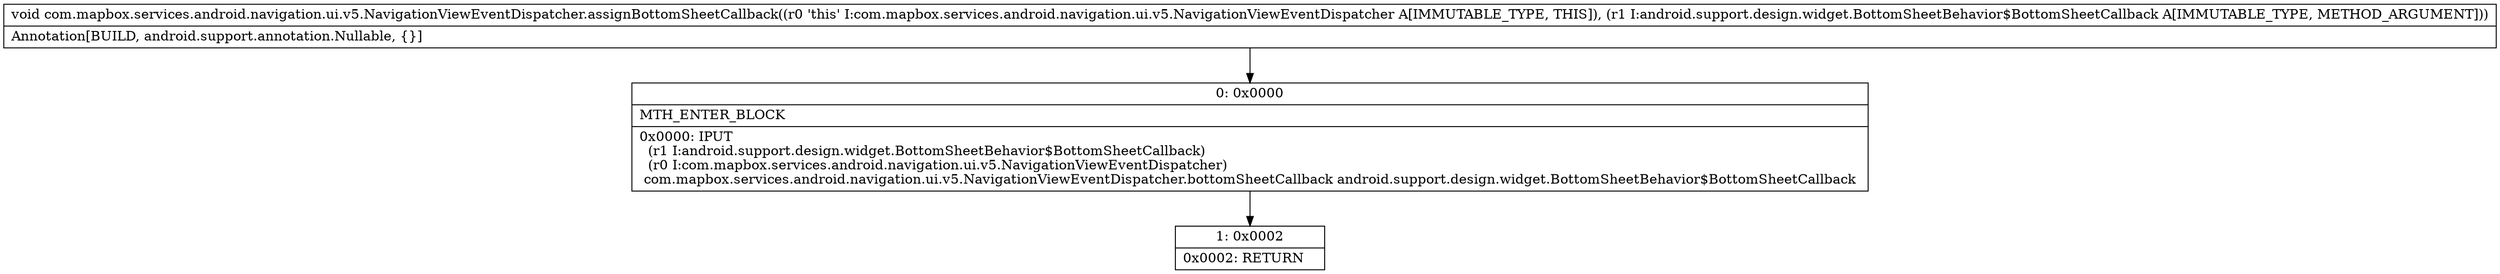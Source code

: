 digraph "CFG forcom.mapbox.services.android.navigation.ui.v5.NavigationViewEventDispatcher.assignBottomSheetCallback(Landroid\/support\/design\/widget\/BottomSheetBehavior$BottomSheetCallback;)V" {
Node_0 [shape=record,label="{0\:\ 0x0000|MTH_ENTER_BLOCK\l|0x0000: IPUT  \l  (r1 I:android.support.design.widget.BottomSheetBehavior$BottomSheetCallback)\l  (r0 I:com.mapbox.services.android.navigation.ui.v5.NavigationViewEventDispatcher)\l com.mapbox.services.android.navigation.ui.v5.NavigationViewEventDispatcher.bottomSheetCallback android.support.design.widget.BottomSheetBehavior$BottomSheetCallback \l}"];
Node_1 [shape=record,label="{1\:\ 0x0002|0x0002: RETURN   \l}"];
MethodNode[shape=record,label="{void com.mapbox.services.android.navigation.ui.v5.NavigationViewEventDispatcher.assignBottomSheetCallback((r0 'this' I:com.mapbox.services.android.navigation.ui.v5.NavigationViewEventDispatcher A[IMMUTABLE_TYPE, THIS]), (r1 I:android.support.design.widget.BottomSheetBehavior$BottomSheetCallback A[IMMUTABLE_TYPE, METHOD_ARGUMENT]))  | Annotation[BUILD, android.support.annotation.Nullable, \{\}]\l}"];
MethodNode -> Node_0;
Node_0 -> Node_1;
}


